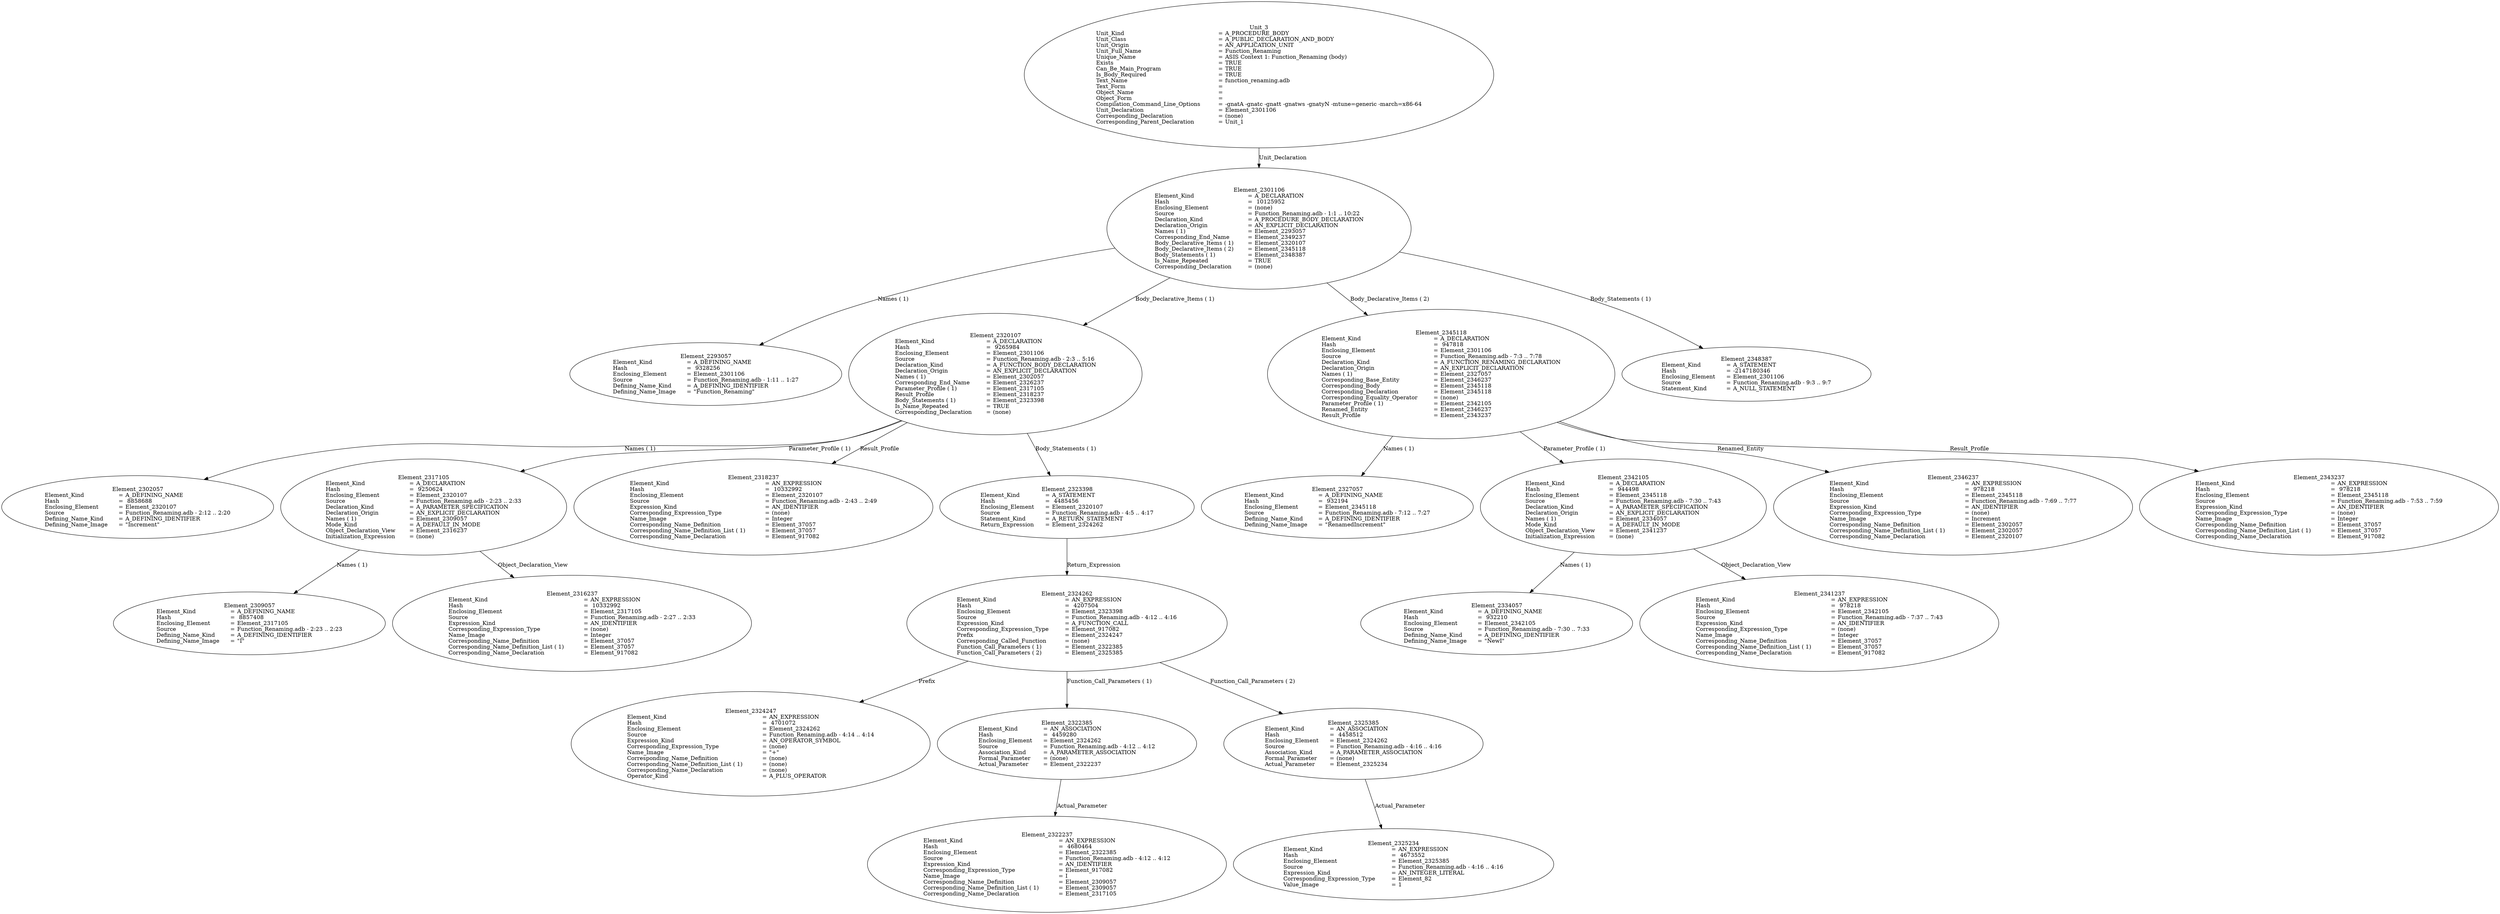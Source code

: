 digraph "function_renaming.adt" {
  Unit_3 -> Element_2301106
      [ label=Unit_Declaration ];
  Unit_3
      [ label=<<TABLE BORDER="0" CELLBORDER="0" CELLSPACING="0" CELLPADDING="0"> 
          <TR><TD COLSPAN="3">Unit_3</TD></TR>
          <TR><TD ALIGN="LEFT">Unit_Kind   </TD><TD> = </TD><TD ALIGN="LEFT">A_PROCEDURE_BODY</TD></TR>
          <TR><TD ALIGN="LEFT">Unit_Class   </TD><TD> = </TD><TD ALIGN="LEFT">A_PUBLIC_DECLARATION_AND_BODY</TD></TR>
          <TR><TD ALIGN="LEFT">Unit_Origin   </TD><TD> = </TD><TD ALIGN="LEFT">AN_APPLICATION_UNIT</TD></TR>
          <TR><TD ALIGN="LEFT">Unit_Full_Name    </TD><TD> = </TD><TD ALIGN="LEFT">Function_Renaming</TD></TR>
          <TR><TD ALIGN="LEFT">Unique_Name   </TD><TD> = </TD><TD ALIGN="LEFT">ASIS Context 1: Function_Renaming (body)</TD></TR>
          <TR><TD ALIGN="LEFT">Exists  </TD><TD> = </TD><TD ALIGN="LEFT">TRUE</TD></TR>
          <TR><TD ALIGN="LEFT">Can_Be_Main_Program     </TD><TD> = </TD><TD ALIGN="LEFT">TRUE</TD></TR>
          <TR><TD ALIGN="LEFT">Is_Body_Required     </TD><TD> = </TD><TD ALIGN="LEFT">TRUE</TD></TR>
          <TR><TD ALIGN="LEFT">Text_Name   </TD><TD> = </TD><TD ALIGN="LEFT">function_renaming.adb</TD></TR>
          <TR><TD ALIGN="LEFT">Text_Form   </TD><TD> = </TD><TD ALIGN="LEFT"></TD></TR>
          <TR><TD ALIGN="LEFT">Object_Name   </TD><TD> = </TD><TD ALIGN="LEFT"></TD></TR>
          <TR><TD ALIGN="LEFT">Object_Form   </TD><TD> = </TD><TD ALIGN="LEFT"></TD></TR>
          <TR><TD ALIGN="LEFT">Compilation_Command_Line_Options         </TD><TD> = </TD><TD ALIGN="LEFT">-gnatA -gnatc -gnatt -gnatws -gnatyN -mtune=generic -march=x86-64</TD></TR>
          <TR><TD ALIGN="LEFT">Unit_Declaration     </TD><TD> = </TD><TD ALIGN="LEFT">Element_2301106</TD></TR>
          <TR><TD ALIGN="LEFT">Corresponding_Declaration       </TD><TD> = </TD><TD ALIGN="LEFT">(none)</TD></TR>
          <TR><TD ALIGN="LEFT">Corresponding_Parent_Declaration         </TD><TD> = </TD><TD ALIGN="LEFT">Unit_1</TD></TR>
          </TABLE>> ];
  Element_2301106 -> Element_2293057
      [ label="Names ( 1)" ];
  Element_2301106 -> Element_2320107
      [ label="Body_Declarative_Items ( 1)" ];
  Element_2301106 -> Element_2345118
      [ label="Body_Declarative_Items ( 2)" ];
  Element_2301106 -> Element_2348387
      [ label="Body_Statements ( 1)" ];
  Element_2301106
      [ label=<<TABLE BORDER="0" CELLBORDER="0" CELLSPACING="0" CELLPADDING="0"> 
          <TR><TD COLSPAN="3">Element_2301106</TD></TR>
          <TR><TD ALIGN="LEFT">Element_Kind    </TD><TD> = </TD><TD ALIGN="LEFT">A_DECLARATION</TD></TR>
          <TR><TD ALIGN="LEFT">Hash  </TD><TD> = </TD><TD ALIGN="LEFT"> 10125952</TD></TR>
          <TR><TD ALIGN="LEFT">Enclosing_Element     </TD><TD> = </TD><TD ALIGN="LEFT">(none)</TD></TR>
          <TR><TD ALIGN="LEFT">Source  </TD><TD> = </TD><TD ALIGN="LEFT">Function_Renaming.adb - 1:1 .. 10:22</TD></TR>
          <TR><TD ALIGN="LEFT">Declaration_Kind     </TD><TD> = </TD><TD ALIGN="LEFT">A_PROCEDURE_BODY_DECLARATION</TD></TR>
          <TR><TD ALIGN="LEFT">Declaration_Origin     </TD><TD> = </TD><TD ALIGN="LEFT">AN_EXPLICIT_DECLARATION</TD></TR>
          <TR><TD ALIGN="LEFT">Names ( 1)   </TD><TD> = </TD><TD ALIGN="LEFT">Element_2293057</TD></TR>
          <TR><TD ALIGN="LEFT">Corresponding_End_Name      </TD><TD> = </TD><TD ALIGN="LEFT">Element_2349237</TD></TR>
          <TR><TD ALIGN="LEFT">Body_Declarative_Items ( 1)       </TD><TD> = </TD><TD ALIGN="LEFT">Element_2320107</TD></TR>
          <TR><TD ALIGN="LEFT">Body_Declarative_Items ( 2)       </TD><TD> = </TD><TD ALIGN="LEFT">Element_2345118</TD></TR>
          <TR><TD ALIGN="LEFT">Body_Statements ( 1)      </TD><TD> = </TD><TD ALIGN="LEFT">Element_2348387</TD></TR>
          <TR><TD ALIGN="LEFT">Is_Name_Repeated     </TD><TD> = </TD><TD ALIGN="LEFT">TRUE</TD></TR>
          <TR><TD ALIGN="LEFT">Corresponding_Declaration       </TD><TD> = </TD><TD ALIGN="LEFT">(none)</TD></TR>
          </TABLE>> ];
  Element_2293057
      [ label=<<TABLE BORDER="0" CELLBORDER="0" CELLSPACING="0" CELLPADDING="0"> 
          <TR><TD COLSPAN="3">Element_2293057</TD></TR>
          <TR><TD ALIGN="LEFT">Element_Kind    </TD><TD> = </TD><TD ALIGN="LEFT">A_DEFINING_NAME</TD></TR>
          <TR><TD ALIGN="LEFT">Hash  </TD><TD> = </TD><TD ALIGN="LEFT"> 9328256</TD></TR>
          <TR><TD ALIGN="LEFT">Enclosing_Element     </TD><TD> = </TD><TD ALIGN="LEFT">Element_2301106</TD></TR>
          <TR><TD ALIGN="LEFT">Source  </TD><TD> = </TD><TD ALIGN="LEFT">Function_Renaming.adb - 1:11 .. 1:27</TD></TR>
          <TR><TD ALIGN="LEFT">Defining_Name_Kind     </TD><TD> = </TD><TD ALIGN="LEFT">A_DEFINING_IDENTIFIER</TD></TR>
          <TR><TD ALIGN="LEFT">Defining_Name_Image     </TD><TD> = </TD><TD ALIGN="LEFT">"Function_Renaming"</TD></TR>
          </TABLE>> ];
  Element_2320107 -> Element_2302057
      [ label="Names ( 1)" ];
  Element_2320107 -> Element_2317105
      [ label="Parameter_Profile ( 1)" ];
  Element_2320107 -> Element_2318237
      [ label=Result_Profile ];
  Element_2320107 -> Element_2323398
      [ label="Body_Statements ( 1)" ];
  Element_2320107
      [ label=<<TABLE BORDER="0" CELLBORDER="0" CELLSPACING="0" CELLPADDING="0"> 
          <TR><TD COLSPAN="3">Element_2320107</TD></TR>
          <TR><TD ALIGN="LEFT">Element_Kind    </TD><TD> = </TD><TD ALIGN="LEFT">A_DECLARATION</TD></TR>
          <TR><TD ALIGN="LEFT">Hash  </TD><TD> = </TD><TD ALIGN="LEFT"> 9265984</TD></TR>
          <TR><TD ALIGN="LEFT">Enclosing_Element     </TD><TD> = </TD><TD ALIGN="LEFT">Element_2301106</TD></TR>
          <TR><TD ALIGN="LEFT">Source  </TD><TD> = </TD><TD ALIGN="LEFT">Function_Renaming.adb - 2:3 .. 5:16</TD></TR>
          <TR><TD ALIGN="LEFT">Declaration_Kind     </TD><TD> = </TD><TD ALIGN="LEFT">A_FUNCTION_BODY_DECLARATION</TD></TR>
          <TR><TD ALIGN="LEFT">Declaration_Origin     </TD><TD> = </TD><TD ALIGN="LEFT">AN_EXPLICIT_DECLARATION</TD></TR>
          <TR><TD ALIGN="LEFT">Names ( 1)   </TD><TD> = </TD><TD ALIGN="LEFT">Element_2302057</TD></TR>
          <TR><TD ALIGN="LEFT">Corresponding_End_Name      </TD><TD> = </TD><TD ALIGN="LEFT">Element_2326237</TD></TR>
          <TR><TD ALIGN="LEFT">Parameter_Profile ( 1)      </TD><TD> = </TD><TD ALIGN="LEFT">Element_2317105</TD></TR>
          <TR><TD ALIGN="LEFT">Result_Profile    </TD><TD> = </TD><TD ALIGN="LEFT">Element_2318237</TD></TR>
          <TR><TD ALIGN="LEFT">Body_Statements ( 1)      </TD><TD> = </TD><TD ALIGN="LEFT">Element_2323398</TD></TR>
          <TR><TD ALIGN="LEFT">Is_Name_Repeated     </TD><TD> = </TD><TD ALIGN="LEFT">TRUE</TD></TR>
          <TR><TD ALIGN="LEFT">Corresponding_Declaration       </TD><TD> = </TD><TD ALIGN="LEFT">(none)</TD></TR>
          </TABLE>> ];
  Element_2302057
      [ label=<<TABLE BORDER="0" CELLBORDER="0" CELLSPACING="0" CELLPADDING="0"> 
          <TR><TD COLSPAN="3">Element_2302057</TD></TR>
          <TR><TD ALIGN="LEFT">Element_Kind    </TD><TD> = </TD><TD ALIGN="LEFT">A_DEFINING_NAME</TD></TR>
          <TR><TD ALIGN="LEFT">Hash  </TD><TD> = </TD><TD ALIGN="LEFT"> 8858688</TD></TR>
          <TR><TD ALIGN="LEFT">Enclosing_Element     </TD><TD> = </TD><TD ALIGN="LEFT">Element_2320107</TD></TR>
          <TR><TD ALIGN="LEFT">Source  </TD><TD> = </TD><TD ALIGN="LEFT">Function_Renaming.adb - 2:12 .. 2:20</TD></TR>
          <TR><TD ALIGN="LEFT">Defining_Name_Kind     </TD><TD> = </TD><TD ALIGN="LEFT">A_DEFINING_IDENTIFIER</TD></TR>
          <TR><TD ALIGN="LEFT">Defining_Name_Image     </TD><TD> = </TD><TD ALIGN="LEFT">"Increment"</TD></TR>
          </TABLE>> ];
  Element_2317105 -> Element_2309057
      [ label="Names ( 1)" ];
  Element_2317105 -> Element_2316237
      [ label=Object_Declaration_View ];
  Element_2317105
      [ label=<<TABLE BORDER="0" CELLBORDER="0" CELLSPACING="0" CELLPADDING="0"> 
          <TR><TD COLSPAN="3">Element_2317105</TD></TR>
          <TR><TD ALIGN="LEFT">Element_Kind    </TD><TD> = </TD><TD ALIGN="LEFT">A_DECLARATION</TD></TR>
          <TR><TD ALIGN="LEFT">Hash  </TD><TD> = </TD><TD ALIGN="LEFT"> 9250624</TD></TR>
          <TR><TD ALIGN="LEFT">Enclosing_Element     </TD><TD> = </TD><TD ALIGN="LEFT">Element_2320107</TD></TR>
          <TR><TD ALIGN="LEFT">Source  </TD><TD> = </TD><TD ALIGN="LEFT">Function_Renaming.adb - 2:23 .. 2:33</TD></TR>
          <TR><TD ALIGN="LEFT">Declaration_Kind     </TD><TD> = </TD><TD ALIGN="LEFT">A_PARAMETER_SPECIFICATION</TD></TR>
          <TR><TD ALIGN="LEFT">Declaration_Origin     </TD><TD> = </TD><TD ALIGN="LEFT">AN_EXPLICIT_DECLARATION</TD></TR>
          <TR><TD ALIGN="LEFT">Names ( 1)   </TD><TD> = </TD><TD ALIGN="LEFT">Element_2309057</TD></TR>
          <TR><TD ALIGN="LEFT">Mode_Kind   </TD><TD> = </TD><TD ALIGN="LEFT">A_DEFAULT_IN_MODE</TD></TR>
          <TR><TD ALIGN="LEFT">Object_Declaration_View      </TD><TD> = </TD><TD ALIGN="LEFT">Element_2316237</TD></TR>
          <TR><TD ALIGN="LEFT">Initialization_Expression       </TD><TD> = </TD><TD ALIGN="LEFT">(none)</TD></TR>
          </TABLE>> ];
  Element_2309057
      [ label=<<TABLE BORDER="0" CELLBORDER="0" CELLSPACING="0" CELLPADDING="0"> 
          <TR><TD COLSPAN="3">Element_2309057</TD></TR>
          <TR><TD ALIGN="LEFT">Element_Kind    </TD><TD> = </TD><TD ALIGN="LEFT">A_DEFINING_NAME</TD></TR>
          <TR><TD ALIGN="LEFT">Hash  </TD><TD> = </TD><TD ALIGN="LEFT"> 8857408</TD></TR>
          <TR><TD ALIGN="LEFT">Enclosing_Element     </TD><TD> = </TD><TD ALIGN="LEFT">Element_2317105</TD></TR>
          <TR><TD ALIGN="LEFT">Source  </TD><TD> = </TD><TD ALIGN="LEFT">Function_Renaming.adb - 2:23 .. 2:23</TD></TR>
          <TR><TD ALIGN="LEFT">Defining_Name_Kind     </TD><TD> = </TD><TD ALIGN="LEFT">A_DEFINING_IDENTIFIER</TD></TR>
          <TR><TD ALIGN="LEFT">Defining_Name_Image     </TD><TD> = </TD><TD ALIGN="LEFT">"I"</TD></TR>
          </TABLE>> ];
  Element_2316237
      [ label=<<TABLE BORDER="0" CELLBORDER="0" CELLSPACING="0" CELLPADDING="0"> 
          <TR><TD COLSPAN="3">Element_2316237</TD></TR>
          <TR><TD ALIGN="LEFT">Element_Kind    </TD><TD> = </TD><TD ALIGN="LEFT">AN_EXPRESSION</TD></TR>
          <TR><TD ALIGN="LEFT">Hash  </TD><TD> = </TD><TD ALIGN="LEFT"> 10332992</TD></TR>
          <TR><TD ALIGN="LEFT">Enclosing_Element     </TD><TD> = </TD><TD ALIGN="LEFT">Element_2317105</TD></TR>
          <TR><TD ALIGN="LEFT">Source  </TD><TD> = </TD><TD ALIGN="LEFT">Function_Renaming.adb - 2:27 .. 2:33</TD></TR>
          <TR><TD ALIGN="LEFT">Expression_Kind    </TD><TD> = </TD><TD ALIGN="LEFT">AN_IDENTIFIER</TD></TR>
          <TR><TD ALIGN="LEFT">Corresponding_Expression_Type        </TD><TD> = </TD><TD ALIGN="LEFT">(none)</TD></TR>
          <TR><TD ALIGN="LEFT">Name_Image   </TD><TD> = </TD><TD ALIGN="LEFT">Integer</TD></TR>
          <TR><TD ALIGN="LEFT">Corresponding_Name_Definition        </TD><TD> = </TD><TD ALIGN="LEFT">Element_37057</TD></TR>
          <TR><TD ALIGN="LEFT">Corresponding_Name_Definition_List ( 1)          </TD><TD> = </TD><TD ALIGN="LEFT">Element_37057</TD></TR>
          <TR><TD ALIGN="LEFT">Corresponding_Name_Declaration        </TD><TD> = </TD><TD ALIGN="LEFT">Element_917082</TD></TR>
          </TABLE>> ];
  Element_2318237
      [ label=<<TABLE BORDER="0" CELLBORDER="0" CELLSPACING="0" CELLPADDING="0"> 
          <TR><TD COLSPAN="3">Element_2318237</TD></TR>
          <TR><TD ALIGN="LEFT">Element_Kind    </TD><TD> = </TD><TD ALIGN="LEFT">AN_EXPRESSION</TD></TR>
          <TR><TD ALIGN="LEFT">Hash  </TD><TD> = </TD><TD ALIGN="LEFT"> 10332992</TD></TR>
          <TR><TD ALIGN="LEFT">Enclosing_Element     </TD><TD> = </TD><TD ALIGN="LEFT">Element_2320107</TD></TR>
          <TR><TD ALIGN="LEFT">Source  </TD><TD> = </TD><TD ALIGN="LEFT">Function_Renaming.adb - 2:43 .. 2:49</TD></TR>
          <TR><TD ALIGN="LEFT">Expression_Kind    </TD><TD> = </TD><TD ALIGN="LEFT">AN_IDENTIFIER</TD></TR>
          <TR><TD ALIGN="LEFT">Corresponding_Expression_Type        </TD><TD> = </TD><TD ALIGN="LEFT">(none)</TD></TR>
          <TR><TD ALIGN="LEFT">Name_Image   </TD><TD> = </TD><TD ALIGN="LEFT">Integer</TD></TR>
          <TR><TD ALIGN="LEFT">Corresponding_Name_Definition        </TD><TD> = </TD><TD ALIGN="LEFT">Element_37057</TD></TR>
          <TR><TD ALIGN="LEFT">Corresponding_Name_Definition_List ( 1)          </TD><TD> = </TD><TD ALIGN="LEFT">Element_37057</TD></TR>
          <TR><TD ALIGN="LEFT">Corresponding_Name_Declaration        </TD><TD> = </TD><TD ALIGN="LEFT">Element_917082</TD></TR>
          </TABLE>> ];
  Element_2323398 -> Element_2324262
      [ label=Return_Expression ];
  Element_2323398
      [ label=<<TABLE BORDER="0" CELLBORDER="0" CELLSPACING="0" CELLPADDING="0"> 
          <TR><TD COLSPAN="3">Element_2323398</TD></TR>
          <TR><TD ALIGN="LEFT">Element_Kind    </TD><TD> = </TD><TD ALIGN="LEFT">A_STATEMENT</TD></TR>
          <TR><TD ALIGN="LEFT">Hash  </TD><TD> = </TD><TD ALIGN="LEFT"> 4485456</TD></TR>
          <TR><TD ALIGN="LEFT">Enclosing_Element     </TD><TD> = </TD><TD ALIGN="LEFT">Element_2320107</TD></TR>
          <TR><TD ALIGN="LEFT">Source  </TD><TD> = </TD><TD ALIGN="LEFT">Function_Renaming.adb - 4:5 .. 4:17</TD></TR>
          <TR><TD ALIGN="LEFT">Statement_Kind    </TD><TD> = </TD><TD ALIGN="LEFT">A_RETURN_STATEMENT</TD></TR>
          <TR><TD ALIGN="LEFT">Return_Expression     </TD><TD> = </TD><TD ALIGN="LEFT">Element_2324262</TD></TR>
          </TABLE>> ];
  Element_2324262 -> Element_2324247
      [ label=Prefix ];
  Element_2324262 -> Element_2322385
      [ label="Function_Call_Parameters ( 1)" ];
  Element_2324262 -> Element_2325385
      [ label="Function_Call_Parameters ( 2)" ];
  Element_2324262
      [ label=<<TABLE BORDER="0" CELLBORDER="0" CELLSPACING="0" CELLPADDING="0"> 
          <TR><TD COLSPAN="3">Element_2324262</TD></TR>
          <TR><TD ALIGN="LEFT">Element_Kind    </TD><TD> = </TD><TD ALIGN="LEFT">AN_EXPRESSION</TD></TR>
          <TR><TD ALIGN="LEFT">Hash  </TD><TD> = </TD><TD ALIGN="LEFT"> 4207504</TD></TR>
          <TR><TD ALIGN="LEFT">Enclosing_Element     </TD><TD> = </TD><TD ALIGN="LEFT">Element_2323398</TD></TR>
          <TR><TD ALIGN="LEFT">Source  </TD><TD> = </TD><TD ALIGN="LEFT">Function_Renaming.adb - 4:12 .. 4:16</TD></TR>
          <TR><TD ALIGN="LEFT">Expression_Kind    </TD><TD> = </TD><TD ALIGN="LEFT">A_FUNCTION_CALL</TD></TR>
          <TR><TD ALIGN="LEFT">Corresponding_Expression_Type        </TD><TD> = </TD><TD ALIGN="LEFT">Element_917082</TD></TR>
          <TR><TD ALIGN="LEFT">Prefix  </TD><TD> = </TD><TD ALIGN="LEFT">Element_2324247</TD></TR>
          <TR><TD ALIGN="LEFT">Corresponding_Called_Function        </TD><TD> = </TD><TD ALIGN="LEFT">(none)</TD></TR>
          <TR><TD ALIGN="LEFT">Function_Call_Parameters ( 1)        </TD><TD> = </TD><TD ALIGN="LEFT">Element_2322385</TD></TR>
          <TR><TD ALIGN="LEFT">Function_Call_Parameters ( 2)        </TD><TD> = </TD><TD ALIGN="LEFT">Element_2325385</TD></TR>
          </TABLE>> ];
  Element_2322385 -> Element_2322237
      [ label=Actual_Parameter ];
  Element_2322385
      [ label=<<TABLE BORDER="0" CELLBORDER="0" CELLSPACING="0" CELLPADDING="0"> 
          <TR><TD COLSPAN="3">Element_2322385</TD></TR>
          <TR><TD ALIGN="LEFT">Element_Kind    </TD><TD> = </TD><TD ALIGN="LEFT">AN_ASSOCIATION</TD></TR>
          <TR><TD ALIGN="LEFT">Hash  </TD><TD> = </TD><TD ALIGN="LEFT"> 4459280</TD></TR>
          <TR><TD ALIGN="LEFT">Enclosing_Element     </TD><TD> = </TD><TD ALIGN="LEFT">Element_2324262</TD></TR>
          <TR><TD ALIGN="LEFT">Source  </TD><TD> = </TD><TD ALIGN="LEFT">Function_Renaming.adb - 4:12 .. 4:12</TD></TR>
          <TR><TD ALIGN="LEFT">Association_Kind     </TD><TD> = </TD><TD ALIGN="LEFT">A_PARAMETER_ASSOCIATION</TD></TR>
          <TR><TD ALIGN="LEFT">Formal_Parameter     </TD><TD> = </TD><TD ALIGN="LEFT">(none)</TD></TR>
          <TR><TD ALIGN="LEFT">Actual_Parameter     </TD><TD> = </TD><TD ALIGN="LEFT">Element_2322237</TD></TR>
          </TABLE>> ];
  Element_2322237
      [ label=<<TABLE BORDER="0" CELLBORDER="0" CELLSPACING="0" CELLPADDING="0"> 
          <TR><TD COLSPAN="3">Element_2322237</TD></TR>
          <TR><TD ALIGN="LEFT">Element_Kind    </TD><TD> = </TD><TD ALIGN="LEFT">AN_EXPRESSION</TD></TR>
          <TR><TD ALIGN="LEFT">Hash  </TD><TD> = </TD><TD ALIGN="LEFT"> 4680464</TD></TR>
          <TR><TD ALIGN="LEFT">Enclosing_Element     </TD><TD> = </TD><TD ALIGN="LEFT">Element_2322385</TD></TR>
          <TR><TD ALIGN="LEFT">Source  </TD><TD> = </TD><TD ALIGN="LEFT">Function_Renaming.adb - 4:12 .. 4:12</TD></TR>
          <TR><TD ALIGN="LEFT">Expression_Kind    </TD><TD> = </TD><TD ALIGN="LEFT">AN_IDENTIFIER</TD></TR>
          <TR><TD ALIGN="LEFT">Corresponding_Expression_Type        </TD><TD> = </TD><TD ALIGN="LEFT">Element_917082</TD></TR>
          <TR><TD ALIGN="LEFT">Name_Image   </TD><TD> = </TD><TD ALIGN="LEFT">I</TD></TR>
          <TR><TD ALIGN="LEFT">Corresponding_Name_Definition        </TD><TD> = </TD><TD ALIGN="LEFT">Element_2309057</TD></TR>
          <TR><TD ALIGN="LEFT">Corresponding_Name_Definition_List ( 1)          </TD><TD> = </TD><TD ALIGN="LEFT">Element_2309057</TD></TR>
          <TR><TD ALIGN="LEFT">Corresponding_Name_Declaration        </TD><TD> = </TD><TD ALIGN="LEFT">Element_2317105</TD></TR>
          </TABLE>> ];
  Element_2324247
      [ label=<<TABLE BORDER="0" CELLBORDER="0" CELLSPACING="0" CELLPADDING="0"> 
          <TR><TD COLSPAN="3">Element_2324247</TD></TR>
          <TR><TD ALIGN="LEFT">Element_Kind    </TD><TD> = </TD><TD ALIGN="LEFT">AN_EXPRESSION</TD></TR>
          <TR><TD ALIGN="LEFT">Hash  </TD><TD> = </TD><TD ALIGN="LEFT"> 4701072</TD></TR>
          <TR><TD ALIGN="LEFT">Enclosing_Element     </TD><TD> = </TD><TD ALIGN="LEFT">Element_2324262</TD></TR>
          <TR><TD ALIGN="LEFT">Source  </TD><TD> = </TD><TD ALIGN="LEFT">Function_Renaming.adb - 4:14 .. 4:14</TD></TR>
          <TR><TD ALIGN="LEFT">Expression_Kind    </TD><TD> = </TD><TD ALIGN="LEFT">AN_OPERATOR_SYMBOL</TD></TR>
          <TR><TD ALIGN="LEFT">Corresponding_Expression_Type        </TD><TD> = </TD><TD ALIGN="LEFT">(none)</TD></TR>
          <TR><TD ALIGN="LEFT">Name_Image   </TD><TD> = </TD><TD ALIGN="LEFT">"+"</TD></TR>
          <TR><TD ALIGN="LEFT">Corresponding_Name_Definition        </TD><TD> = </TD><TD ALIGN="LEFT">(none)</TD></TR>
          <TR><TD ALIGN="LEFT">Corresponding_Name_Definition_List ( 1)          </TD><TD> = </TD><TD ALIGN="LEFT">(none)</TD></TR>
          <TR><TD ALIGN="LEFT">Corresponding_Name_Declaration        </TD><TD> = </TD><TD ALIGN="LEFT">(none)</TD></TR>
          <TR><TD ALIGN="LEFT">Operator_Kind    </TD><TD> = </TD><TD ALIGN="LEFT">A_PLUS_OPERATOR</TD></TR>
          </TABLE>> ];
  Element_2325385 -> Element_2325234
      [ label=Actual_Parameter ];
  Element_2325385
      [ label=<<TABLE BORDER="0" CELLBORDER="0" CELLSPACING="0" CELLPADDING="0"> 
          <TR><TD COLSPAN="3">Element_2325385</TD></TR>
          <TR><TD ALIGN="LEFT">Element_Kind    </TD><TD> = </TD><TD ALIGN="LEFT">AN_ASSOCIATION</TD></TR>
          <TR><TD ALIGN="LEFT">Hash  </TD><TD> = </TD><TD ALIGN="LEFT"> 4458512</TD></TR>
          <TR><TD ALIGN="LEFT">Enclosing_Element     </TD><TD> = </TD><TD ALIGN="LEFT">Element_2324262</TD></TR>
          <TR><TD ALIGN="LEFT">Source  </TD><TD> = </TD><TD ALIGN="LEFT">Function_Renaming.adb - 4:16 .. 4:16</TD></TR>
          <TR><TD ALIGN="LEFT">Association_Kind     </TD><TD> = </TD><TD ALIGN="LEFT">A_PARAMETER_ASSOCIATION</TD></TR>
          <TR><TD ALIGN="LEFT">Formal_Parameter     </TD><TD> = </TD><TD ALIGN="LEFT">(none)</TD></TR>
          <TR><TD ALIGN="LEFT">Actual_Parameter     </TD><TD> = </TD><TD ALIGN="LEFT">Element_2325234</TD></TR>
          </TABLE>> ];
  Element_2325234
      [ label=<<TABLE BORDER="0" CELLBORDER="0" CELLSPACING="0" CELLPADDING="0"> 
          <TR><TD COLSPAN="3">Element_2325234</TD></TR>
          <TR><TD ALIGN="LEFT">Element_Kind    </TD><TD> = </TD><TD ALIGN="LEFT">AN_EXPRESSION</TD></TR>
          <TR><TD ALIGN="LEFT">Hash  </TD><TD> = </TD><TD ALIGN="LEFT"> 4673552</TD></TR>
          <TR><TD ALIGN="LEFT">Enclosing_Element     </TD><TD> = </TD><TD ALIGN="LEFT">Element_2325385</TD></TR>
          <TR><TD ALIGN="LEFT">Source  </TD><TD> = </TD><TD ALIGN="LEFT">Function_Renaming.adb - 4:16 .. 4:16</TD></TR>
          <TR><TD ALIGN="LEFT">Expression_Kind    </TD><TD> = </TD><TD ALIGN="LEFT">AN_INTEGER_LITERAL</TD></TR>
          <TR><TD ALIGN="LEFT">Corresponding_Expression_Type        </TD><TD> = </TD><TD ALIGN="LEFT">Element_82</TD></TR>
          <TR><TD ALIGN="LEFT">Value_Image   </TD><TD> = </TD><TD ALIGN="LEFT">1</TD></TR>
          </TABLE>> ];
  Element_2345118 -> Element_2327057
      [ label="Names ( 1)" ];
  Element_2345118 -> Element_2342105
      [ label="Parameter_Profile ( 1)" ];
  Element_2345118 -> Element_2346237
      [ label=Renamed_Entity ];
  Element_2345118 -> Element_2343237
      [ label=Result_Profile ];
  Element_2345118
      [ label=<<TABLE BORDER="0" CELLBORDER="0" CELLSPACING="0" CELLPADDING="0"> 
          <TR><TD COLSPAN="3">Element_2345118</TD></TR>
          <TR><TD ALIGN="LEFT">Element_Kind    </TD><TD> = </TD><TD ALIGN="LEFT">A_DECLARATION</TD></TR>
          <TR><TD ALIGN="LEFT">Hash  </TD><TD> = </TD><TD ALIGN="LEFT"> 947818</TD></TR>
          <TR><TD ALIGN="LEFT">Enclosing_Element     </TD><TD> = </TD><TD ALIGN="LEFT">Element_2301106</TD></TR>
          <TR><TD ALIGN="LEFT">Source  </TD><TD> = </TD><TD ALIGN="LEFT">Function_Renaming.adb - 7:3 .. 7:78</TD></TR>
          <TR><TD ALIGN="LEFT">Declaration_Kind     </TD><TD> = </TD><TD ALIGN="LEFT">A_FUNCTION_RENAMING_DECLARATION</TD></TR>
          <TR><TD ALIGN="LEFT">Declaration_Origin     </TD><TD> = </TD><TD ALIGN="LEFT">AN_EXPLICIT_DECLARATION</TD></TR>
          <TR><TD ALIGN="LEFT">Names ( 1)   </TD><TD> = </TD><TD ALIGN="LEFT">Element_2327057</TD></TR>
          <TR><TD ALIGN="LEFT">Corresponding_Base_Entity       </TD><TD> = </TD><TD ALIGN="LEFT">Element_2346237</TD></TR>
          <TR><TD ALIGN="LEFT">Corresponding_Body     </TD><TD> = </TD><TD ALIGN="LEFT">Element_2345118</TD></TR>
          <TR><TD ALIGN="LEFT">Corresponding_Declaration       </TD><TD> = </TD><TD ALIGN="LEFT">Element_2345118</TD></TR>
          <TR><TD ALIGN="LEFT">Corresponding_Equality_Operator        </TD><TD> = </TD><TD ALIGN="LEFT">(none)</TD></TR>
          <TR><TD ALIGN="LEFT">Parameter_Profile ( 1)      </TD><TD> = </TD><TD ALIGN="LEFT">Element_2342105</TD></TR>
          <TR><TD ALIGN="LEFT">Renamed_Entity    </TD><TD> = </TD><TD ALIGN="LEFT">Element_2346237</TD></TR>
          <TR><TD ALIGN="LEFT">Result_Profile    </TD><TD> = </TD><TD ALIGN="LEFT">Element_2343237</TD></TR>
          </TABLE>> ];
  Element_2327057
      [ label=<<TABLE BORDER="0" CELLBORDER="0" CELLSPACING="0" CELLPADDING="0"> 
          <TR><TD COLSPAN="3">Element_2327057</TD></TR>
          <TR><TD ALIGN="LEFT">Element_Kind    </TD><TD> = </TD><TD ALIGN="LEFT">A_DEFINING_NAME</TD></TR>
          <TR><TD ALIGN="LEFT">Hash  </TD><TD> = </TD><TD ALIGN="LEFT"> 932194</TD></TR>
          <TR><TD ALIGN="LEFT">Enclosing_Element     </TD><TD> = </TD><TD ALIGN="LEFT">Element_2345118</TD></TR>
          <TR><TD ALIGN="LEFT">Source  </TD><TD> = </TD><TD ALIGN="LEFT">Function_Renaming.adb - 7:12 .. 7:27</TD></TR>
          <TR><TD ALIGN="LEFT">Defining_Name_Kind     </TD><TD> = </TD><TD ALIGN="LEFT">A_DEFINING_IDENTIFIER</TD></TR>
          <TR><TD ALIGN="LEFT">Defining_Name_Image     </TD><TD> = </TD><TD ALIGN="LEFT">"RenamedIncrement"</TD></TR>
          </TABLE>> ];
  Element_2342105 -> Element_2334057
      [ label="Names ( 1)" ];
  Element_2342105 -> Element_2341237
      [ label=Object_Declaration_View ];
  Element_2342105
      [ label=<<TABLE BORDER="0" CELLBORDER="0" CELLSPACING="0" CELLPADDING="0"> 
          <TR><TD COLSPAN="3">Element_2342105</TD></TR>
          <TR><TD ALIGN="LEFT">Element_Kind    </TD><TD> = </TD><TD ALIGN="LEFT">A_DECLARATION</TD></TR>
          <TR><TD ALIGN="LEFT">Hash  </TD><TD> = </TD><TD ALIGN="LEFT"> 944498</TD></TR>
          <TR><TD ALIGN="LEFT">Enclosing_Element     </TD><TD> = </TD><TD ALIGN="LEFT">Element_2345118</TD></TR>
          <TR><TD ALIGN="LEFT">Source  </TD><TD> = </TD><TD ALIGN="LEFT">Function_Renaming.adb - 7:30 .. 7:43</TD></TR>
          <TR><TD ALIGN="LEFT">Declaration_Kind     </TD><TD> = </TD><TD ALIGN="LEFT">A_PARAMETER_SPECIFICATION</TD></TR>
          <TR><TD ALIGN="LEFT">Declaration_Origin     </TD><TD> = </TD><TD ALIGN="LEFT">AN_EXPLICIT_DECLARATION</TD></TR>
          <TR><TD ALIGN="LEFT">Names ( 1)   </TD><TD> = </TD><TD ALIGN="LEFT">Element_2334057</TD></TR>
          <TR><TD ALIGN="LEFT">Mode_Kind   </TD><TD> = </TD><TD ALIGN="LEFT">A_DEFAULT_IN_MODE</TD></TR>
          <TR><TD ALIGN="LEFT">Object_Declaration_View      </TD><TD> = </TD><TD ALIGN="LEFT">Element_2341237</TD></TR>
          <TR><TD ALIGN="LEFT">Initialization_Expression       </TD><TD> = </TD><TD ALIGN="LEFT">(none)</TD></TR>
          </TABLE>> ];
  Element_2334057
      [ label=<<TABLE BORDER="0" CELLBORDER="0" CELLSPACING="0" CELLPADDING="0"> 
          <TR><TD COLSPAN="3">Element_2334057</TD></TR>
          <TR><TD ALIGN="LEFT">Element_Kind    </TD><TD> = </TD><TD ALIGN="LEFT">A_DEFINING_NAME</TD></TR>
          <TR><TD ALIGN="LEFT">Hash  </TD><TD> = </TD><TD ALIGN="LEFT"> 932210</TD></TR>
          <TR><TD ALIGN="LEFT">Enclosing_Element     </TD><TD> = </TD><TD ALIGN="LEFT">Element_2342105</TD></TR>
          <TR><TD ALIGN="LEFT">Source  </TD><TD> = </TD><TD ALIGN="LEFT">Function_Renaming.adb - 7:30 .. 7:33</TD></TR>
          <TR><TD ALIGN="LEFT">Defining_Name_Kind     </TD><TD> = </TD><TD ALIGN="LEFT">A_DEFINING_IDENTIFIER</TD></TR>
          <TR><TD ALIGN="LEFT">Defining_Name_Image     </TD><TD> = </TD><TD ALIGN="LEFT">"NewI"</TD></TR>
          </TABLE>> ];
  Element_2341237
      [ label=<<TABLE BORDER="0" CELLBORDER="0" CELLSPACING="0" CELLPADDING="0"> 
          <TR><TD COLSPAN="3">Element_2341237</TD></TR>
          <TR><TD ALIGN="LEFT">Element_Kind    </TD><TD> = </TD><TD ALIGN="LEFT">AN_EXPRESSION</TD></TR>
          <TR><TD ALIGN="LEFT">Hash  </TD><TD> = </TD><TD ALIGN="LEFT"> 978218</TD></TR>
          <TR><TD ALIGN="LEFT">Enclosing_Element     </TD><TD> = </TD><TD ALIGN="LEFT">Element_2342105</TD></TR>
          <TR><TD ALIGN="LEFT">Source  </TD><TD> = </TD><TD ALIGN="LEFT">Function_Renaming.adb - 7:37 .. 7:43</TD></TR>
          <TR><TD ALIGN="LEFT">Expression_Kind    </TD><TD> = </TD><TD ALIGN="LEFT">AN_IDENTIFIER</TD></TR>
          <TR><TD ALIGN="LEFT">Corresponding_Expression_Type        </TD><TD> = </TD><TD ALIGN="LEFT">(none)</TD></TR>
          <TR><TD ALIGN="LEFT">Name_Image   </TD><TD> = </TD><TD ALIGN="LEFT">Integer</TD></TR>
          <TR><TD ALIGN="LEFT">Corresponding_Name_Definition        </TD><TD> = </TD><TD ALIGN="LEFT">Element_37057</TD></TR>
          <TR><TD ALIGN="LEFT">Corresponding_Name_Definition_List ( 1)          </TD><TD> = </TD><TD ALIGN="LEFT">Element_37057</TD></TR>
          <TR><TD ALIGN="LEFT">Corresponding_Name_Declaration        </TD><TD> = </TD><TD ALIGN="LEFT">Element_917082</TD></TR>
          </TABLE>> ];
  Element_2343237
      [ label=<<TABLE BORDER="0" CELLBORDER="0" CELLSPACING="0" CELLPADDING="0"> 
          <TR><TD COLSPAN="3">Element_2343237</TD></TR>
          <TR><TD ALIGN="LEFT">Element_Kind    </TD><TD> = </TD><TD ALIGN="LEFT">AN_EXPRESSION</TD></TR>
          <TR><TD ALIGN="LEFT">Hash  </TD><TD> = </TD><TD ALIGN="LEFT"> 978218</TD></TR>
          <TR><TD ALIGN="LEFT">Enclosing_Element     </TD><TD> = </TD><TD ALIGN="LEFT">Element_2345118</TD></TR>
          <TR><TD ALIGN="LEFT">Source  </TD><TD> = </TD><TD ALIGN="LEFT">Function_Renaming.adb - 7:53 .. 7:59</TD></TR>
          <TR><TD ALIGN="LEFT">Expression_Kind    </TD><TD> = </TD><TD ALIGN="LEFT">AN_IDENTIFIER</TD></TR>
          <TR><TD ALIGN="LEFT">Corresponding_Expression_Type        </TD><TD> = </TD><TD ALIGN="LEFT">(none)</TD></TR>
          <TR><TD ALIGN="LEFT">Name_Image   </TD><TD> = </TD><TD ALIGN="LEFT">Integer</TD></TR>
          <TR><TD ALIGN="LEFT">Corresponding_Name_Definition        </TD><TD> = </TD><TD ALIGN="LEFT">Element_37057</TD></TR>
          <TR><TD ALIGN="LEFT">Corresponding_Name_Definition_List ( 1)          </TD><TD> = </TD><TD ALIGN="LEFT">Element_37057</TD></TR>
          <TR><TD ALIGN="LEFT">Corresponding_Name_Declaration        </TD><TD> = </TD><TD ALIGN="LEFT">Element_917082</TD></TR>
          </TABLE>> ];
  Element_2346237
      [ label=<<TABLE BORDER="0" CELLBORDER="0" CELLSPACING="0" CELLPADDING="0"> 
          <TR><TD COLSPAN="3">Element_2346237</TD></TR>
          <TR><TD ALIGN="LEFT">Element_Kind    </TD><TD> = </TD><TD ALIGN="LEFT">AN_EXPRESSION</TD></TR>
          <TR><TD ALIGN="LEFT">Hash  </TD><TD> = </TD><TD ALIGN="LEFT"> 978218</TD></TR>
          <TR><TD ALIGN="LEFT">Enclosing_Element     </TD><TD> = </TD><TD ALIGN="LEFT">Element_2345118</TD></TR>
          <TR><TD ALIGN="LEFT">Source  </TD><TD> = </TD><TD ALIGN="LEFT">Function_Renaming.adb - 7:69 .. 7:77</TD></TR>
          <TR><TD ALIGN="LEFT">Expression_Kind    </TD><TD> = </TD><TD ALIGN="LEFT">AN_IDENTIFIER</TD></TR>
          <TR><TD ALIGN="LEFT">Corresponding_Expression_Type        </TD><TD> = </TD><TD ALIGN="LEFT">(none)</TD></TR>
          <TR><TD ALIGN="LEFT">Name_Image   </TD><TD> = </TD><TD ALIGN="LEFT">Increment</TD></TR>
          <TR><TD ALIGN="LEFT">Corresponding_Name_Definition        </TD><TD> = </TD><TD ALIGN="LEFT">Element_2302057</TD></TR>
          <TR><TD ALIGN="LEFT">Corresponding_Name_Definition_List ( 1)          </TD><TD> = </TD><TD ALIGN="LEFT">Element_2302057</TD></TR>
          <TR><TD ALIGN="LEFT">Corresponding_Name_Declaration        </TD><TD> = </TD><TD ALIGN="LEFT">Element_2320107</TD></TR>
          </TABLE>> ];
  Element_2348387
      [ label=<<TABLE BORDER="0" CELLBORDER="0" CELLSPACING="0" CELLPADDING="0"> 
          <TR><TD COLSPAN="3">Element_2348387</TD></TR>
          <TR><TD ALIGN="LEFT">Element_Kind    </TD><TD> = </TD><TD ALIGN="LEFT">A_STATEMENT</TD></TR>
          <TR><TD ALIGN="LEFT">Hash  </TD><TD> = </TD><TD ALIGN="LEFT">-2147180346</TD></TR>
          <TR><TD ALIGN="LEFT">Enclosing_Element     </TD><TD> = </TD><TD ALIGN="LEFT">Element_2301106</TD></TR>
          <TR><TD ALIGN="LEFT">Source  </TD><TD> = </TD><TD ALIGN="LEFT">Function_Renaming.adb - 9:3 .. 9:7</TD></TR>
          <TR><TD ALIGN="LEFT">Statement_Kind    </TD><TD> = </TD><TD ALIGN="LEFT">A_NULL_STATEMENT</TD></TR>
          </TABLE>> ]
}
